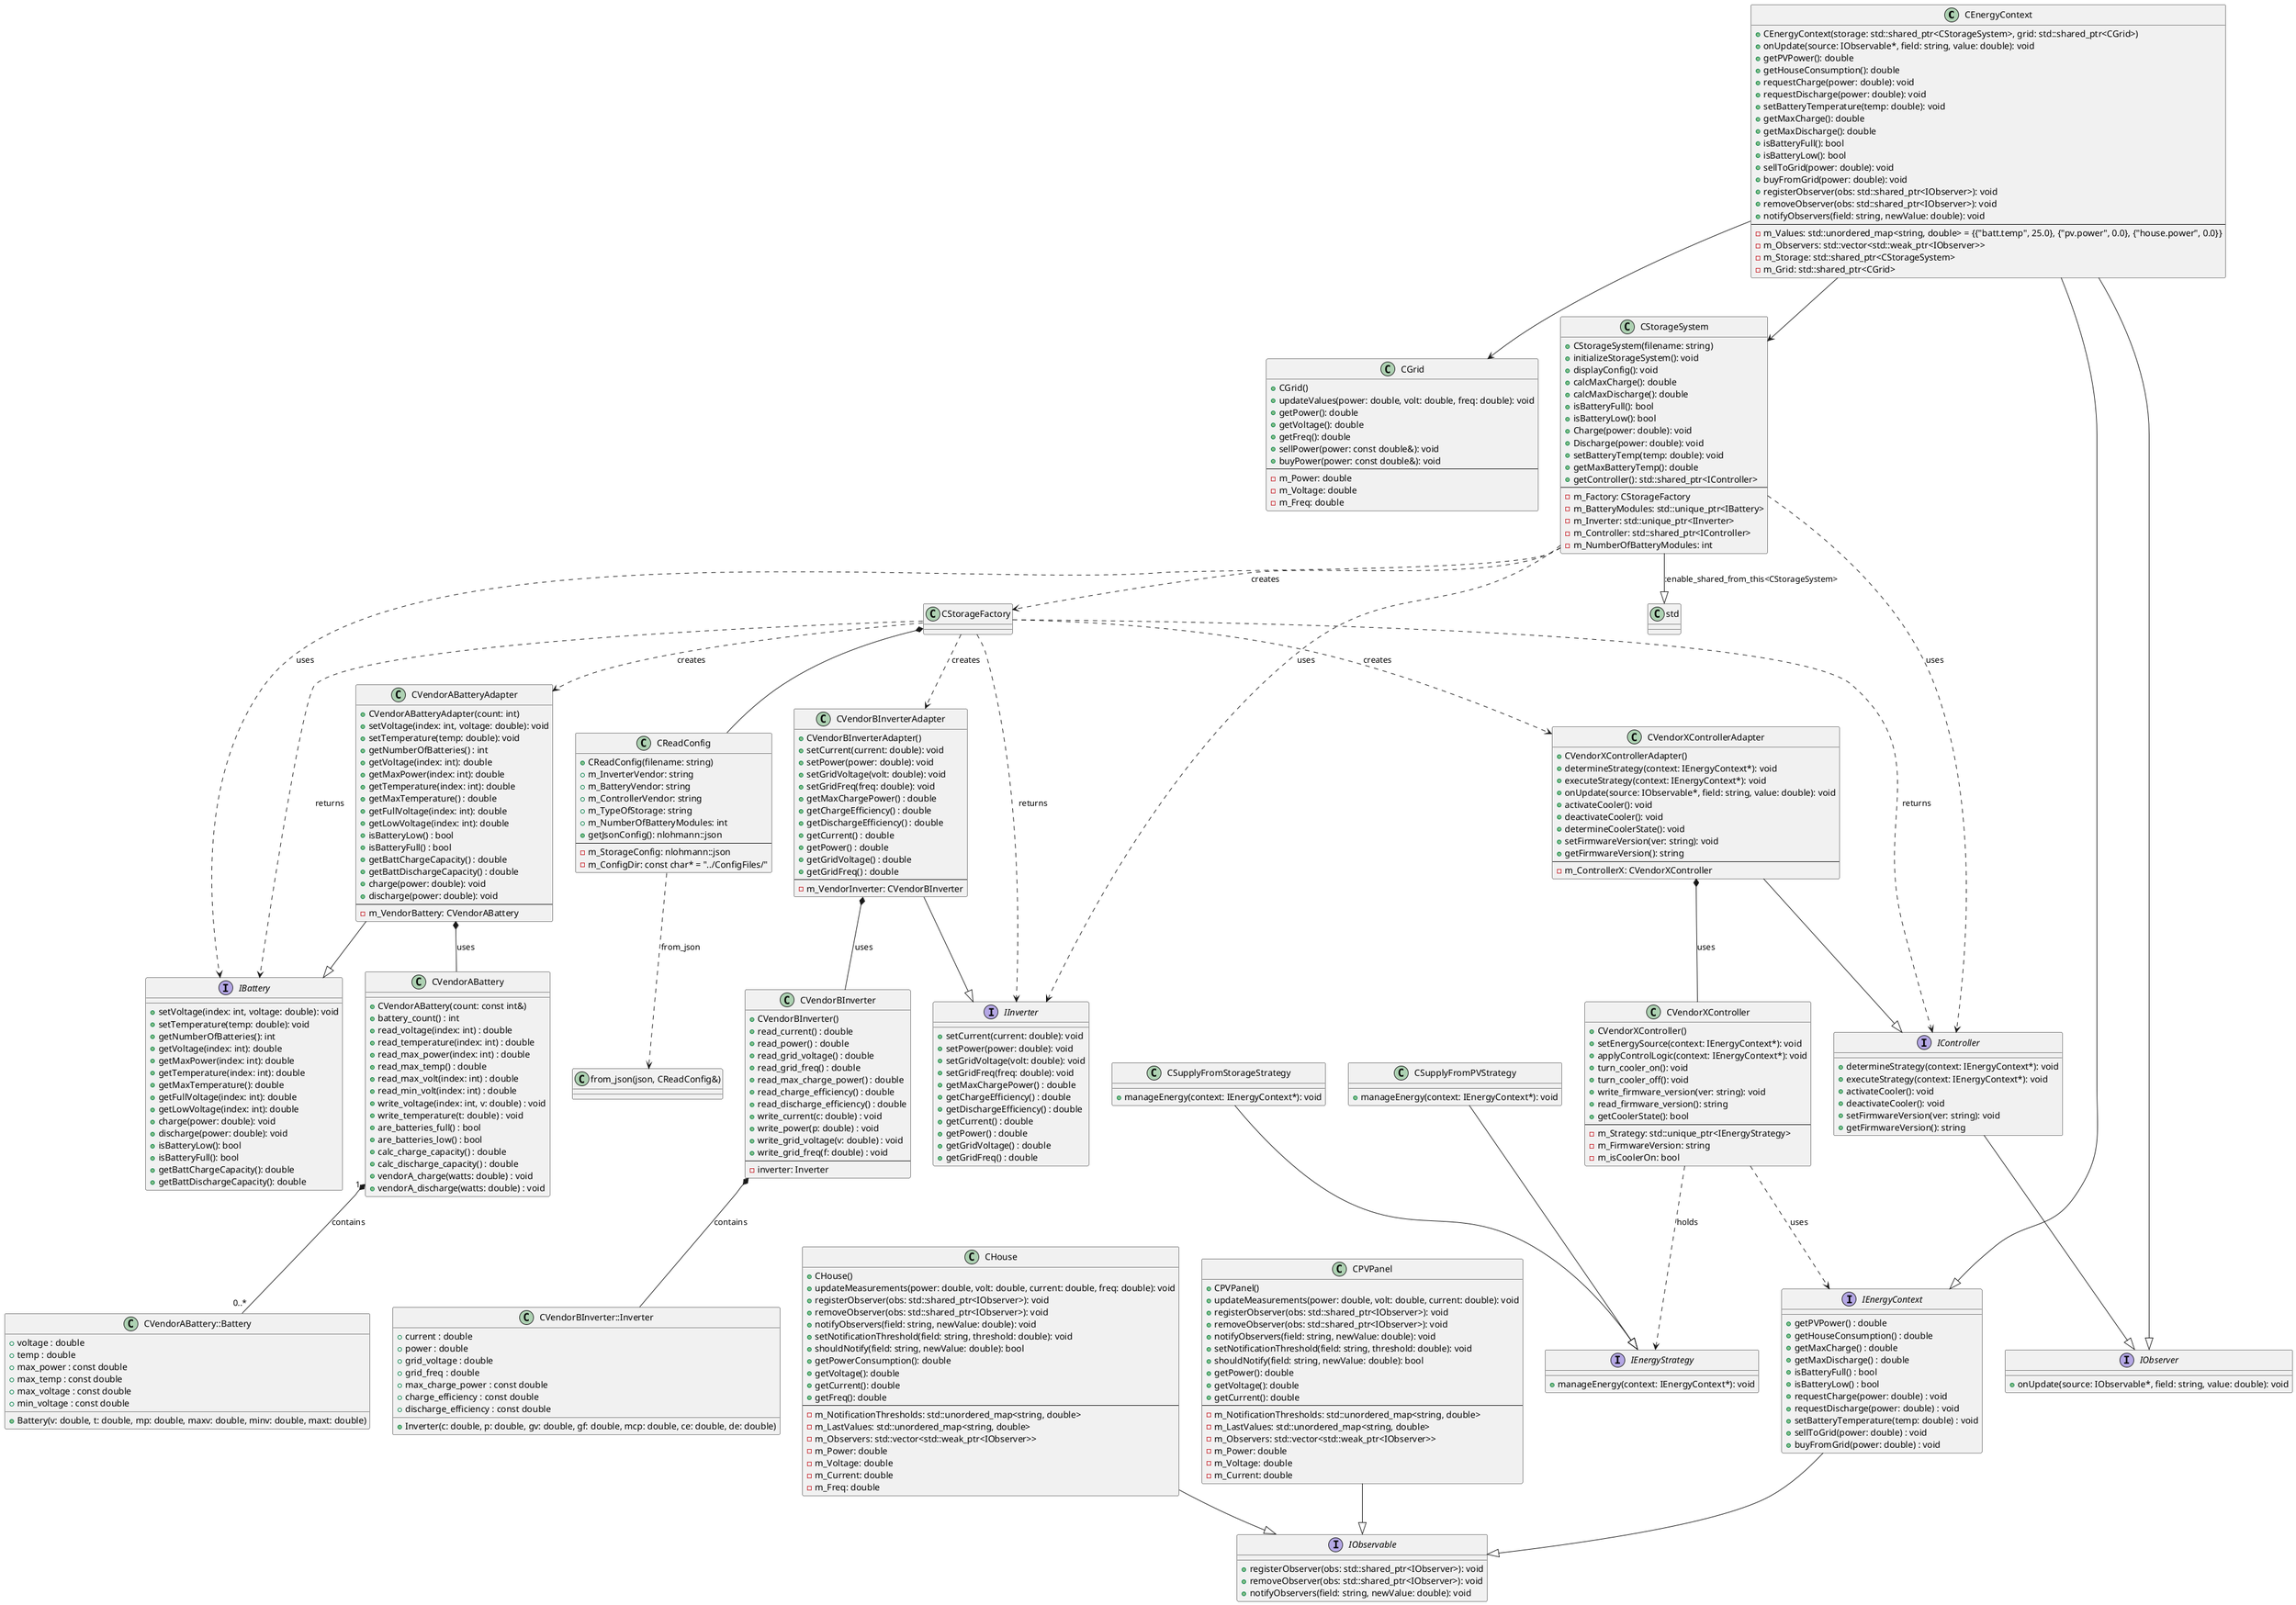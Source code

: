 @startuml Class Diagram

class CEnergyContext {
    +CEnergyContext(storage: std::shared_ptr<CStorageSystem>, grid: std::shared_ptr<CGrid>)
    +onUpdate(source: IObservable*, field: string, value: double): void
    +getPVPower(): double
    +getHouseConsumption(): double
    +requestCharge(power: double): void
    +requestDischarge(power: double): void
    +setBatteryTemperature(temp: double): void
    +getMaxCharge(): double
    +getMaxDischarge(): double
    +isBatteryFull(): bool
    +isBatteryLow(): bool
    +sellToGrid(power: double): void
    +buyFromGrid(power: double): void
    +registerObserver(obs: std::shared_ptr<IObserver>): void
    +removeObserver(obs: std::shared_ptr<IObserver>): void
    +notifyObservers(field: string, newValue: double): void
    --
    - m_Values: std::unordered_map<string, double> = {{"batt.temp", 25.0}, {"pv.power", 0.0}, {"house.power", 0.0}}
    - m_Observers: std::vector<std::weak_ptr<IObserver>>
    - m_Storage: std::shared_ptr<CStorageSystem>
    - m_Grid: std::shared_ptr<CGrid>
}

class CGrid {
    +CGrid()
    +updateValues(power: double, volt: double, freq: double): void
    +getPower(): double
    +getVoltage(): double
    +getFreq(): double
    +sellPower(power: const double&): void
    +buyPower(power: const double&): void
    --
    - m_Power: double
    - m_Voltage: double
    - m_Freq: double
}

class CHouse {
    +CHouse()
    +updateMeasurements(power: double, volt: double, current: double, freq: double): void
    +registerObserver(obs: std::shared_ptr<IObserver>): void
    +removeObserver(obs: std::shared_ptr<IObserver>): void
    +notifyObservers(field: string, newValue: double): void
    +setNotificationThreshold(field: string, threshold: double): void
    +shouldNotify(field: string, newValue: double): bool
    +getPowerConsumption(): double
    +getVoltage(): double
    +getCurrent(): double
    +getFreq(): double
    --
    - m_NotificationThresholds: std::unordered_map<string, double>
    - m_LastValues: std::unordered_map<string, double>
    - m_Observers: std::vector<std::weak_ptr<IObserver>>
    - m_Power: double
    - m_Voltage: double
    - m_Current: double
    - m_Freq: double
}

class CPVPanel {
    +CPVPanel()
    +updateMeasurements(power: double, volt: double, current: double): void
    +registerObserver(obs: std::shared_ptr<IObserver>): void
    +removeObserver(obs: std::shared_ptr<IObserver>): void
    +notifyObservers(field: string, newValue: double): void
    +setNotificationThreshold(field: string, threshold: double): void
    +shouldNotify(field: string, newValue: double): bool
    +getPower(): double
    +getVoltage(): double
    +getCurrent(): double
    --
    - m_NotificationThresholds: std::unordered_map<string, double>
    - m_LastValues: std::unordered_map<string, double>
    - m_Observers: std::vector<std::weak_ptr<IObserver>>
    - m_Power: double
    - m_Voltage: double
    - m_Current: double
}

class CReadConfig {
    +CReadConfig(filename: string)
    +m_InverterVendor: string
    +m_BatteryVendor: string
    +m_ControllerVendor: string
    +m_TypeOfStorage: string
    +m_NumberOfBatteryModules: int
    +getJsonConfig(): nlohmann::json
    --
    - m_StorageConfig: nlohmann::json
    - m_ConfigDir: const char* = "../ConfigFiles/"
}

class CStorageSystem {
    +CStorageSystem(filename: string)
    +initializeStorageSystem(): void
    +displayConfig(): void
    +calcMaxCharge(): double
    +calcMaxDischarge(): double
    +isBatteryFull(): bool
    +isBatteryLow(): bool
    +Charge(power: double): void
    +Discharge(power: double): void
    +setBatteryTemp(temp: double): void
    +getMaxBatteryTemp(): double
    +getController(): std::shared_ptr<IController>
    --
    - m_Factory: CStorageFactory
    - m_BatteryModules: std::unique_ptr<IBattery>
    - m_Inverter: std::unique_ptr<IInverter>
    - m_Controller: std::shared_ptr<IController>
    - m_NumberOfBatteryModules: int
}

class CSupplyFromPVStrategy {
    +manageEnergy(context: IEnergyContext*): void
}

class CSupplyFromStorageStrategy {
    +manageEnergy(context: IEnergyContext*): void
}

class CVendorABattery {
    +CVendorABattery(count: const int&)
    +battery_count() : int
    +read_voltage(index: int) : double
    +read_temperature(index: int) : double
    +read_max_power(index: int) : double
    +read_max_temp() : double
    +read_max_volt(index: int) : double
    +read_min_volt(index: int) : double
    +write_voltage(index: int, v: double) : void
    +write_temperature(t: double) : void
    +are_batteries_full() : bool
    +are_batteries_low() : bool
    +calc_charge_capacity() : double
    +calc_discharge_capacity() : double
    +vendorA_charge(watts: double) : void
    +vendorA_discharge(watts: double) : void
}

class "CVendorABattery::Battery" as Battery {
    +voltage : double
    +temp : double
    +max_power : const double
    +max_temp : const double
    +max_voltage : const double
    +min_voltage : const double
    +Battery(v: double, t: double, mp: double, maxv: double, minv: double, maxt: double)
}

class CVendorABatteryAdapter {
    +CVendorABatteryAdapter(count: int)
    +setVoltage(index: int, voltage: double): void
    +setTemperature(temp: double): void
    +getNumberOfBatteries() : int
    +getVoltage(index: int): double
    +getMaxPower(index: int): double
    +getTemperature(index: int): double
    +getMaxTemperature() : double
    +getFullVoltage(index: int): double
    +getLowVoltage(index: int): double
    +isBatteryLow() : bool
    +isBatteryFull() : bool
    +getBattChargeCapacity() : double
    +getBattDischargeCapacity() : double
    +charge(power: double): void
    +discharge(power: double): void
    --
    - m_VendorBattery: CVendorABattery
}

class CVendorBInverter {
    +CVendorBInverter()
    +read_current() : double
    +read_power() : double
    +read_grid_voltage() : double
    +read_grid_freq() : double
    +read_max_charge_power() : double
    +read_charge_efficiency() : double
    +read_discharge_efficiency() : double
    +write_current(c: double) : void
    +write_power(p: double) : void
    +write_grid_voltage(v: double) : void
    +write_grid_freq(f: double) : void
    --
    -inverter: Inverter
}

class "CVendorBInverter::Inverter" as Inverter {
    +current : double
    +power : double
    +grid_voltage : double
    +grid_freq : double
    +max_charge_power : const double
    +charge_efficiency : const double
    +discharge_efficiency : const double
    +Inverter(c: double, p: double, gv: double, gf: double, mcp: double, ce: double, de: double)
}

class CVendorBInverterAdapter {
    +CVendorBInverterAdapter()
    +setCurrent(current: double): void
    +setPower(power: double): void
    +setGridVoltage(volt: double): void
    +setGridFreq(freq: double): void
    +getMaxChargePower() : double
    +getChargeEfficiency() : double
    +getDischargeEfficiency() : double
    +getCurrent() : double
    +getPower() : double
    +getGridVoltage() : double
    +getGridFreq() : double
    --
    - m_VendorInverter: CVendorBInverter
}

class CVendorXController {
    +CVendorXController()
    +setEnergySource(context: IEnergyContext*): void
    +applyControlLogic(context: IEnergyContext*): void
    +turn_cooler_on(): void
    +turn_cooler_off(): void
    +write_firmware_version(ver: string): void
    +read_firmware_version(): string
    +getCoolerState(): bool
    --
    - m_Strategy: std::unique_ptr<IEnergyStrategy>
    - m_FirmwareVersion: string
    - m_isCoolerOn: bool
}

class CVendorXControllerAdapter {
    +CVendorXControllerAdapter()
    +determineStrategy(context: IEnergyContext*): void
    +executeStrategy(context: IEnergyContext*): void
    +onUpdate(source: IObservable*, field: string, value: double): void
    +activateCooler(): void
    +deactivateCooler(): void
    +determineCoolerState(): void
    +setFirmwareVersion(ver: string): void
    +getFirmwareVersion(): string
    --
    - m_ControllerX: CVendorXController
}

interface IBattery {
    +setVoltage(index: int, voltage: double): void
    +setTemperature(temp: double): void
    +getNumberOfBatteries(): int
    +getVoltage(index: int): double
    +getMaxPower(index: int): double
    +getTemperature(index: int): double
    +getMaxTemperature(): double
    +getFullVoltage(index: int): double
    +getLowVoltage(index: int): double
    +charge(power: double): void
    +discharge(power: double): void
    +isBatteryLow(): bool
    +isBatteryFull(): bool
    +getBattChargeCapacity(): double
    +getBattDischargeCapacity(): double
}

interface IController {
    +determineStrategy(context: IEnergyContext*): void
    +executeStrategy(context: IEnergyContext*): void
    +activateCooler(): void
    +deactivateCooler(): void
    +setFirmwareVersion(ver: string): void
    +getFirmwareVersion(): string
}

interface IEnergyContext {
    +getPVPower() : double
    +getHouseConsumption() : double
    +getMaxCharge() : double
    +getMaxDischarge() : double
    +isBatteryFull() : bool
    +isBatteryLow() : bool
    +requestCharge(power: double) : void
    +requestDischarge(power: double) : void
    +setBatteryTemperature(temp: double) : void
    +sellToGrid(power: double) : void
    +buyFromGrid(power: double) : void
}

interface IEnergyStrategy {
    +manageEnergy(context: IEnergyContext*): void
}

interface IInverter {
    +setCurrent(current: double): void
    +setPower(power: double): void
    +setGridVoltage(volt: double): void
    +setGridFreq(freq: double): void
    +getMaxChargePower() : double
    +getChargeEfficiency() : double
    +getDischargeEfficiency() : double
    +getCurrent() : double
    +getPower() : double
    +getGridVoltage() : double
    +getGridFreq() : double
}

interface IObservable {
    +registerObserver(obs: std::shared_ptr<IObserver>): void
    +removeObserver(obs: std::shared_ptr<IObserver>): void
    +notifyObservers(field: string, newValue: double): void
}

interface IObserver {
    +onUpdate(source: IObservable*, field: string, value: double): void
}

' External function for JSON deserialization
CReadConfig ..> "from_json(json, CReadConfig&)" : from_json

CPVPanel --|> IObservable

CHouse --|> IObservable

CEnergyContext --|> IEnergyContext
CEnergyContext --|> IObserver
CEnergyContext --> CStorageSystem
CEnergyContext --> CGrid

CStorageFactory *-- CReadConfig
CStorageFactory ..> CVendorABatteryAdapter : creates
CStorageFactory ..> CVendorBInverterAdapter : creates
CStorageFactory ..> CVendorXControllerAdapter : creates
CStorageFactory ..> IController : returns
CStorageFactory ..> IInverter : returns
CStorageFactory ..> IBattery : returns

CStorageSystem --|> std::enable_shared_from_this<CStorageSystem>
CStorageSystem ..> CStorageFactory : creates
CStorageSystem ..> IBattery : uses
CStorageSystem ..> IInverter : uses
CStorageSystem ..> IController : uses

CSupplyFromPVStrategy --|> IEnergyStrategy

CSupplyFromStorageStrategy --|> IEnergyStrategy

CVendorABattery "1" *-- "0..*" Battery : contains

CVendorABatteryAdapter --|> IBattery
CVendorABatteryAdapter *-- CVendorABattery : uses

CVendorBInverter *-- Inverter : contains

CVendorBInverterAdapter --|> IInverter
CVendorBInverterAdapter *-- CVendorBInverter : uses

CVendorXController ..> IEnergyContext : uses
CVendorXController ..> IEnergyStrategy : holds

CVendorXControllerAdapter --|> IController
CVendorXControllerAdapter *-- CVendorXController : uses

IController --|> IObserver

IEnergyContext --|> IObservable

@enduml
